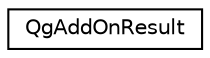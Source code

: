digraph "Graphical Class Hierarchy"
{
 // LATEX_PDF_SIZE
  edge [fontname="Helvetica",fontsize="10",labelfontname="Helvetica",labelfontsize="10"];
  node [fontname="Helvetica",fontsize="10",shape=record];
  rankdir="LR";
  Node0 [label="QgAddOnResult",height=0.2,width=0.4,color="black", fillcolor="white", style="filled",URL="$classQgAddOnResult.html",tooltip=" "];
}
